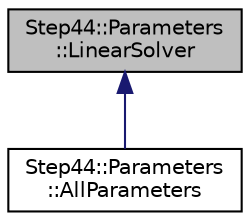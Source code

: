 digraph "Step44::Parameters::LinearSolver"
{
 // LATEX_PDF_SIZE
  edge [fontname="Helvetica",fontsize="10",labelfontname="Helvetica",labelfontsize="10"];
  node [fontname="Helvetica",fontsize="10",shape=record];
  Node1 [label="Step44::Parameters\l::LinearSolver",height=0.2,width=0.4,color="black", fillcolor="grey75", style="filled", fontcolor="black",tooltip=" "];
  Node1 -> Node2 [dir="back",color="midnightblue",fontsize="10",style="solid",fontname="Helvetica"];
  Node2 [label="Step44::Parameters\l::AllParameters",height=0.2,width=0.4,color="black", fillcolor="white", style="filled",URL="$structStep44_1_1Parameters_1_1AllParameters.html",tooltip=" "];
}
